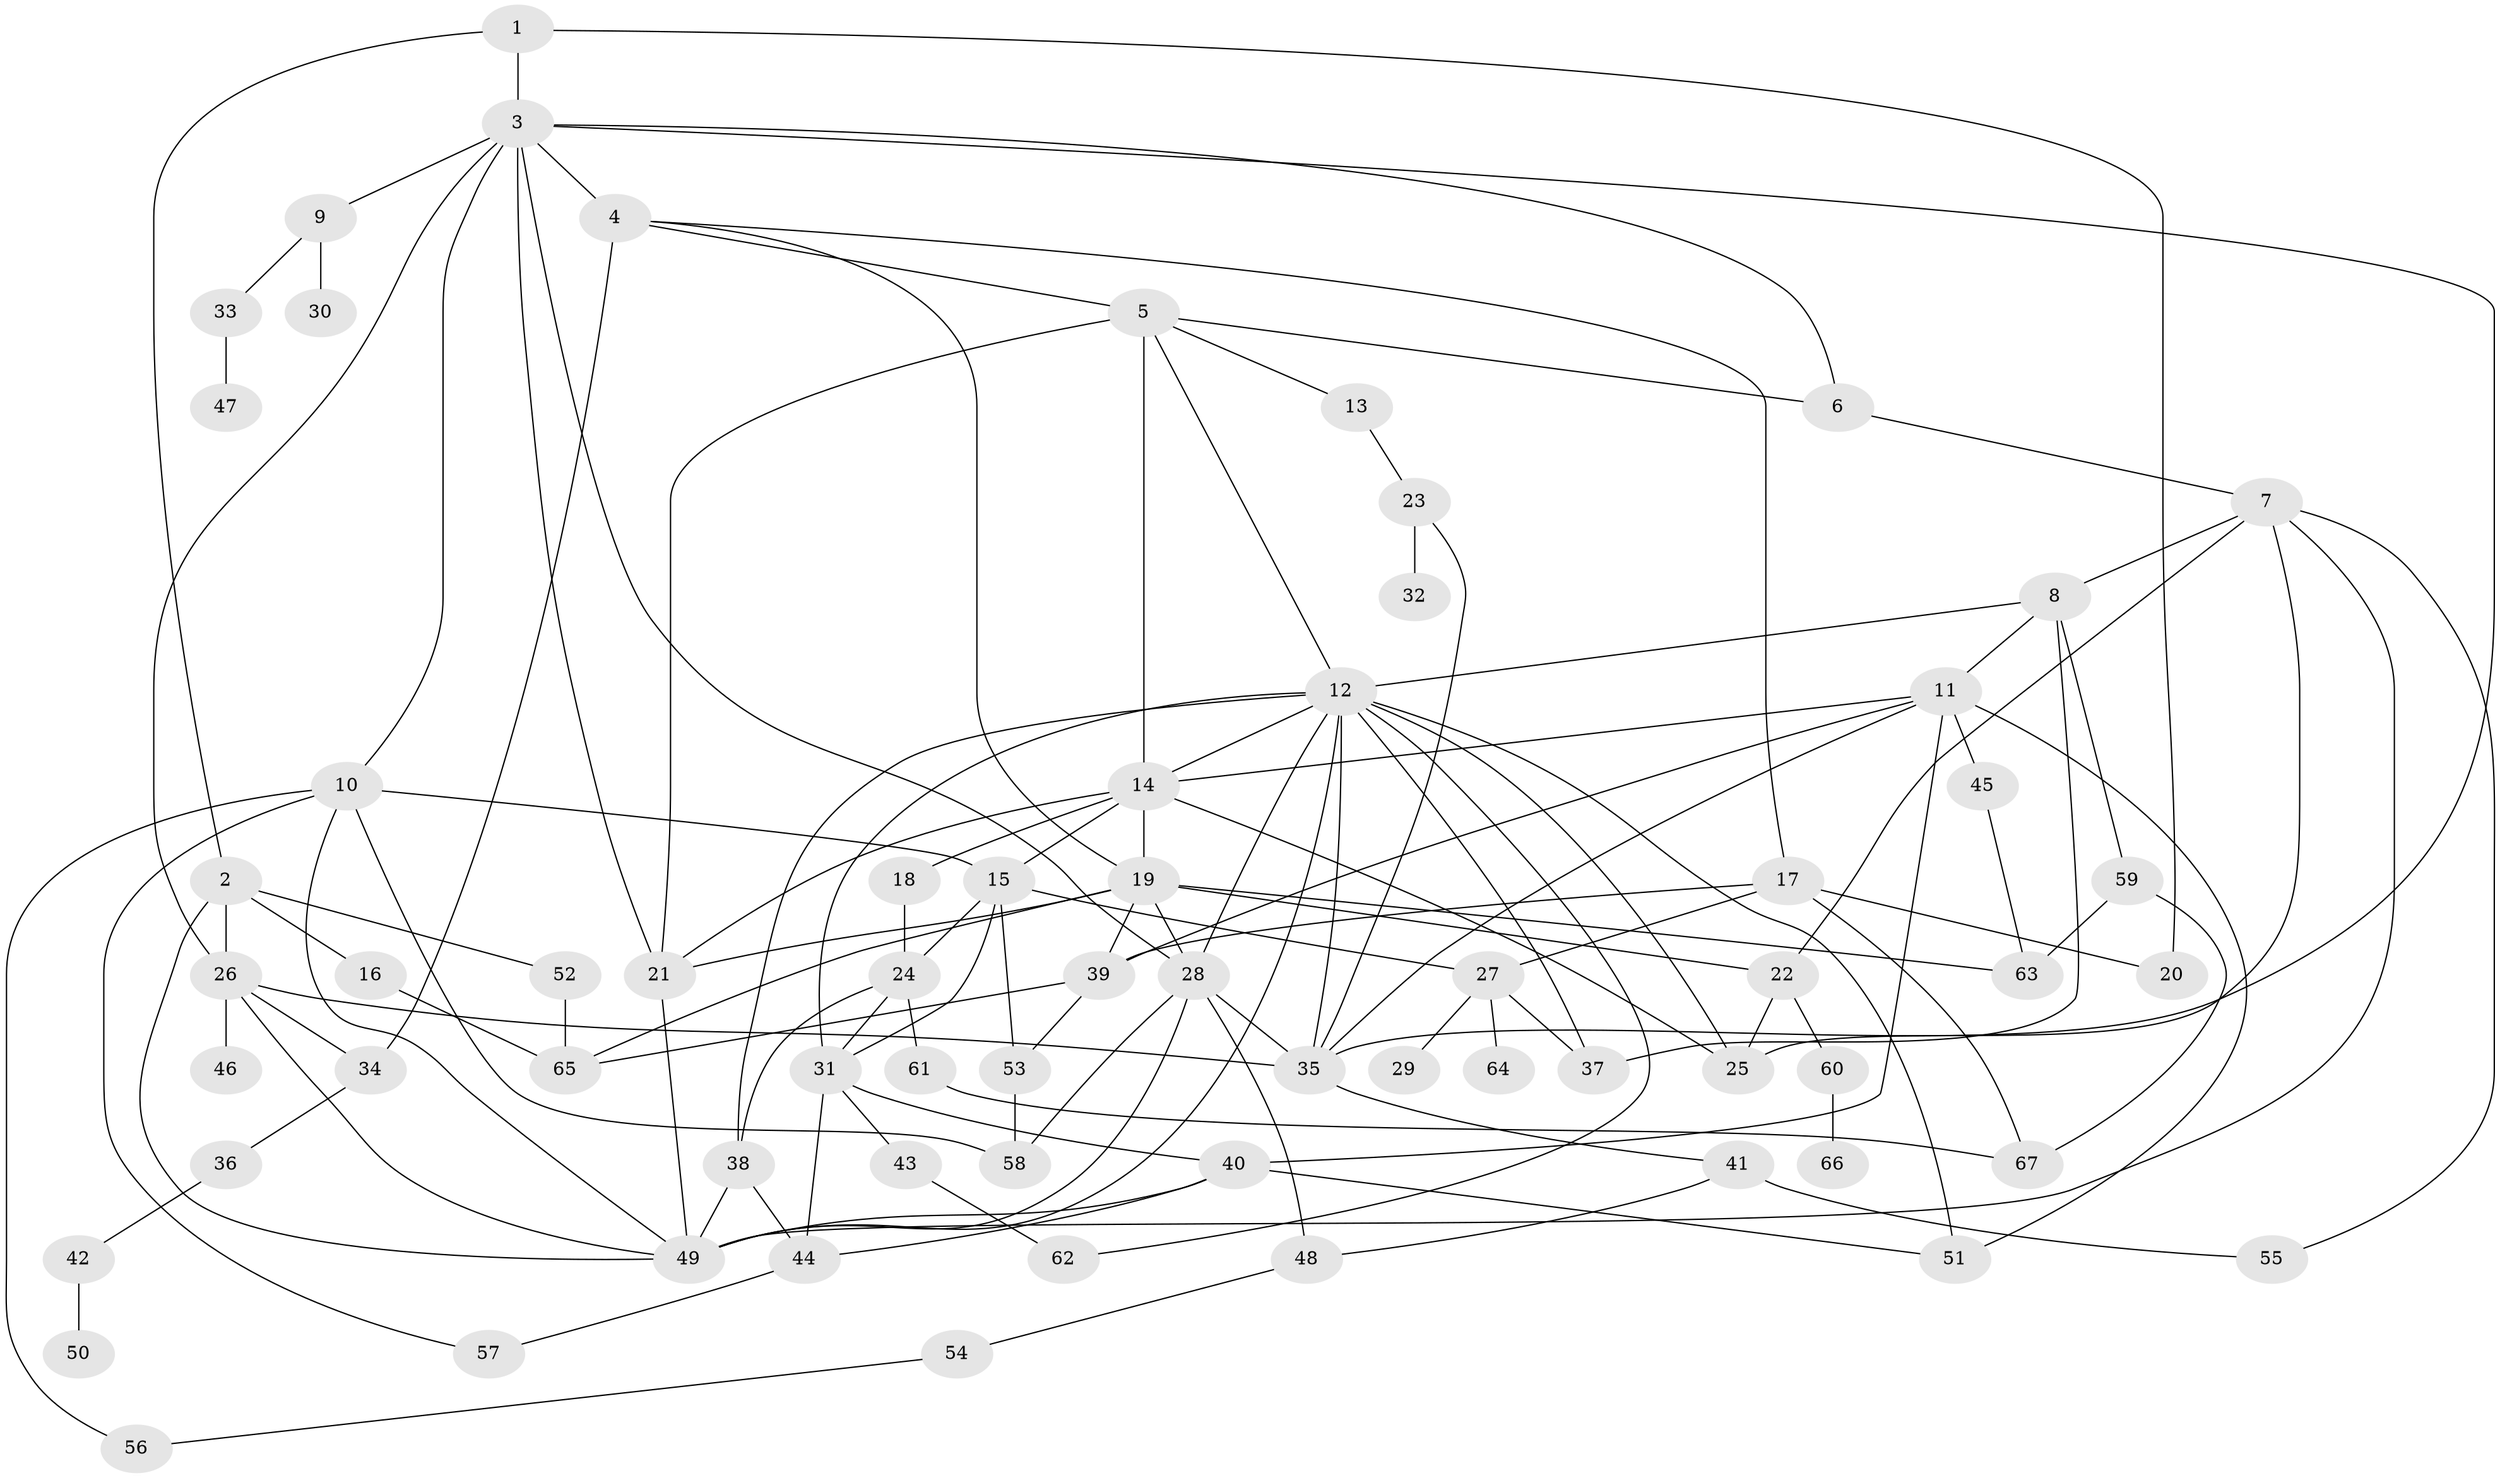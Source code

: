 // original degree distribution, {4: 0.11940298507462686, 7: 0.014925373134328358, 8: 0.014925373134328358, 6: 0.05223880597014925, 3: 0.26119402985074625, 2: 0.20149253731343283, 5: 0.08208955223880597, 9: 0.007462686567164179, 1: 0.2462686567164179}
// Generated by graph-tools (version 1.1) at 2025/34/03/09/25 02:34:22]
// undirected, 67 vertices, 126 edges
graph export_dot {
graph [start="1"]
  node [color=gray90,style=filled];
  1;
  2;
  3;
  4;
  5;
  6;
  7;
  8;
  9;
  10;
  11;
  12;
  13;
  14;
  15;
  16;
  17;
  18;
  19;
  20;
  21;
  22;
  23;
  24;
  25;
  26;
  27;
  28;
  29;
  30;
  31;
  32;
  33;
  34;
  35;
  36;
  37;
  38;
  39;
  40;
  41;
  42;
  43;
  44;
  45;
  46;
  47;
  48;
  49;
  50;
  51;
  52;
  53;
  54;
  55;
  56;
  57;
  58;
  59;
  60;
  61;
  62;
  63;
  64;
  65;
  66;
  67;
  1 -- 2 [weight=1.0];
  1 -- 3 [weight=1.0];
  1 -- 20 [weight=1.0];
  2 -- 16 [weight=1.0];
  2 -- 26 [weight=1.0];
  2 -- 49 [weight=2.0];
  2 -- 52 [weight=1.0];
  3 -- 4 [weight=1.0];
  3 -- 6 [weight=1.0];
  3 -- 9 [weight=1.0];
  3 -- 10 [weight=1.0];
  3 -- 21 [weight=1.0];
  3 -- 26 [weight=1.0];
  3 -- 28 [weight=1.0];
  3 -- 35 [weight=1.0];
  4 -- 5 [weight=1.0];
  4 -- 17 [weight=1.0];
  4 -- 19 [weight=1.0];
  4 -- 34 [weight=3.0];
  5 -- 6 [weight=1.0];
  5 -- 12 [weight=1.0];
  5 -- 13 [weight=1.0];
  5 -- 14 [weight=2.0];
  5 -- 21 [weight=1.0];
  6 -- 7 [weight=1.0];
  7 -- 8 [weight=1.0];
  7 -- 22 [weight=1.0];
  7 -- 25 [weight=1.0];
  7 -- 49 [weight=1.0];
  7 -- 55 [weight=1.0];
  8 -- 11 [weight=1.0];
  8 -- 12 [weight=1.0];
  8 -- 37 [weight=1.0];
  8 -- 59 [weight=1.0];
  9 -- 30 [weight=1.0];
  9 -- 33 [weight=1.0];
  10 -- 15 [weight=1.0];
  10 -- 49 [weight=1.0];
  10 -- 56 [weight=1.0];
  10 -- 57 [weight=1.0];
  10 -- 58 [weight=1.0];
  11 -- 14 [weight=1.0];
  11 -- 35 [weight=1.0];
  11 -- 39 [weight=1.0];
  11 -- 40 [weight=1.0];
  11 -- 45 [weight=2.0];
  11 -- 51 [weight=1.0];
  12 -- 14 [weight=1.0];
  12 -- 25 [weight=1.0];
  12 -- 28 [weight=1.0];
  12 -- 31 [weight=1.0];
  12 -- 35 [weight=1.0];
  12 -- 37 [weight=1.0];
  12 -- 38 [weight=1.0];
  12 -- 49 [weight=1.0];
  12 -- 51 [weight=1.0];
  12 -- 62 [weight=1.0];
  13 -- 23 [weight=1.0];
  14 -- 15 [weight=1.0];
  14 -- 18 [weight=1.0];
  14 -- 19 [weight=1.0];
  14 -- 21 [weight=1.0];
  14 -- 25 [weight=2.0];
  15 -- 24 [weight=1.0];
  15 -- 27 [weight=1.0];
  15 -- 31 [weight=1.0];
  15 -- 53 [weight=1.0];
  16 -- 65 [weight=1.0];
  17 -- 20 [weight=1.0];
  17 -- 27 [weight=1.0];
  17 -- 39 [weight=1.0];
  17 -- 67 [weight=1.0];
  18 -- 24 [weight=1.0];
  19 -- 21 [weight=1.0];
  19 -- 22 [weight=1.0];
  19 -- 28 [weight=1.0];
  19 -- 39 [weight=1.0];
  19 -- 63 [weight=1.0];
  19 -- 65 [weight=1.0];
  21 -- 49 [weight=1.0];
  22 -- 25 [weight=1.0];
  22 -- 60 [weight=1.0];
  23 -- 32 [weight=1.0];
  23 -- 35 [weight=1.0];
  24 -- 31 [weight=1.0];
  24 -- 38 [weight=1.0];
  24 -- 61 [weight=1.0];
  26 -- 34 [weight=1.0];
  26 -- 35 [weight=1.0];
  26 -- 46 [weight=1.0];
  26 -- 49 [weight=1.0];
  27 -- 29 [weight=1.0];
  27 -- 37 [weight=1.0];
  27 -- 64 [weight=1.0];
  28 -- 35 [weight=1.0];
  28 -- 48 [weight=1.0];
  28 -- 49 [weight=1.0];
  28 -- 58 [weight=1.0];
  31 -- 40 [weight=2.0];
  31 -- 43 [weight=1.0];
  31 -- 44 [weight=1.0];
  33 -- 47 [weight=1.0];
  34 -- 36 [weight=1.0];
  35 -- 41 [weight=1.0];
  36 -- 42 [weight=1.0];
  38 -- 44 [weight=1.0];
  38 -- 49 [weight=1.0];
  39 -- 53 [weight=1.0];
  39 -- 65 [weight=1.0];
  40 -- 44 [weight=1.0];
  40 -- 49 [weight=1.0];
  40 -- 51 [weight=1.0];
  41 -- 48 [weight=1.0];
  41 -- 55 [weight=1.0];
  42 -- 50 [weight=1.0];
  43 -- 62 [weight=1.0];
  44 -- 57 [weight=1.0];
  45 -- 63 [weight=1.0];
  48 -- 54 [weight=1.0];
  52 -- 65 [weight=2.0];
  53 -- 58 [weight=1.0];
  54 -- 56 [weight=1.0];
  59 -- 63 [weight=2.0];
  59 -- 67 [weight=1.0];
  60 -- 66 [weight=1.0];
  61 -- 67 [weight=1.0];
}
